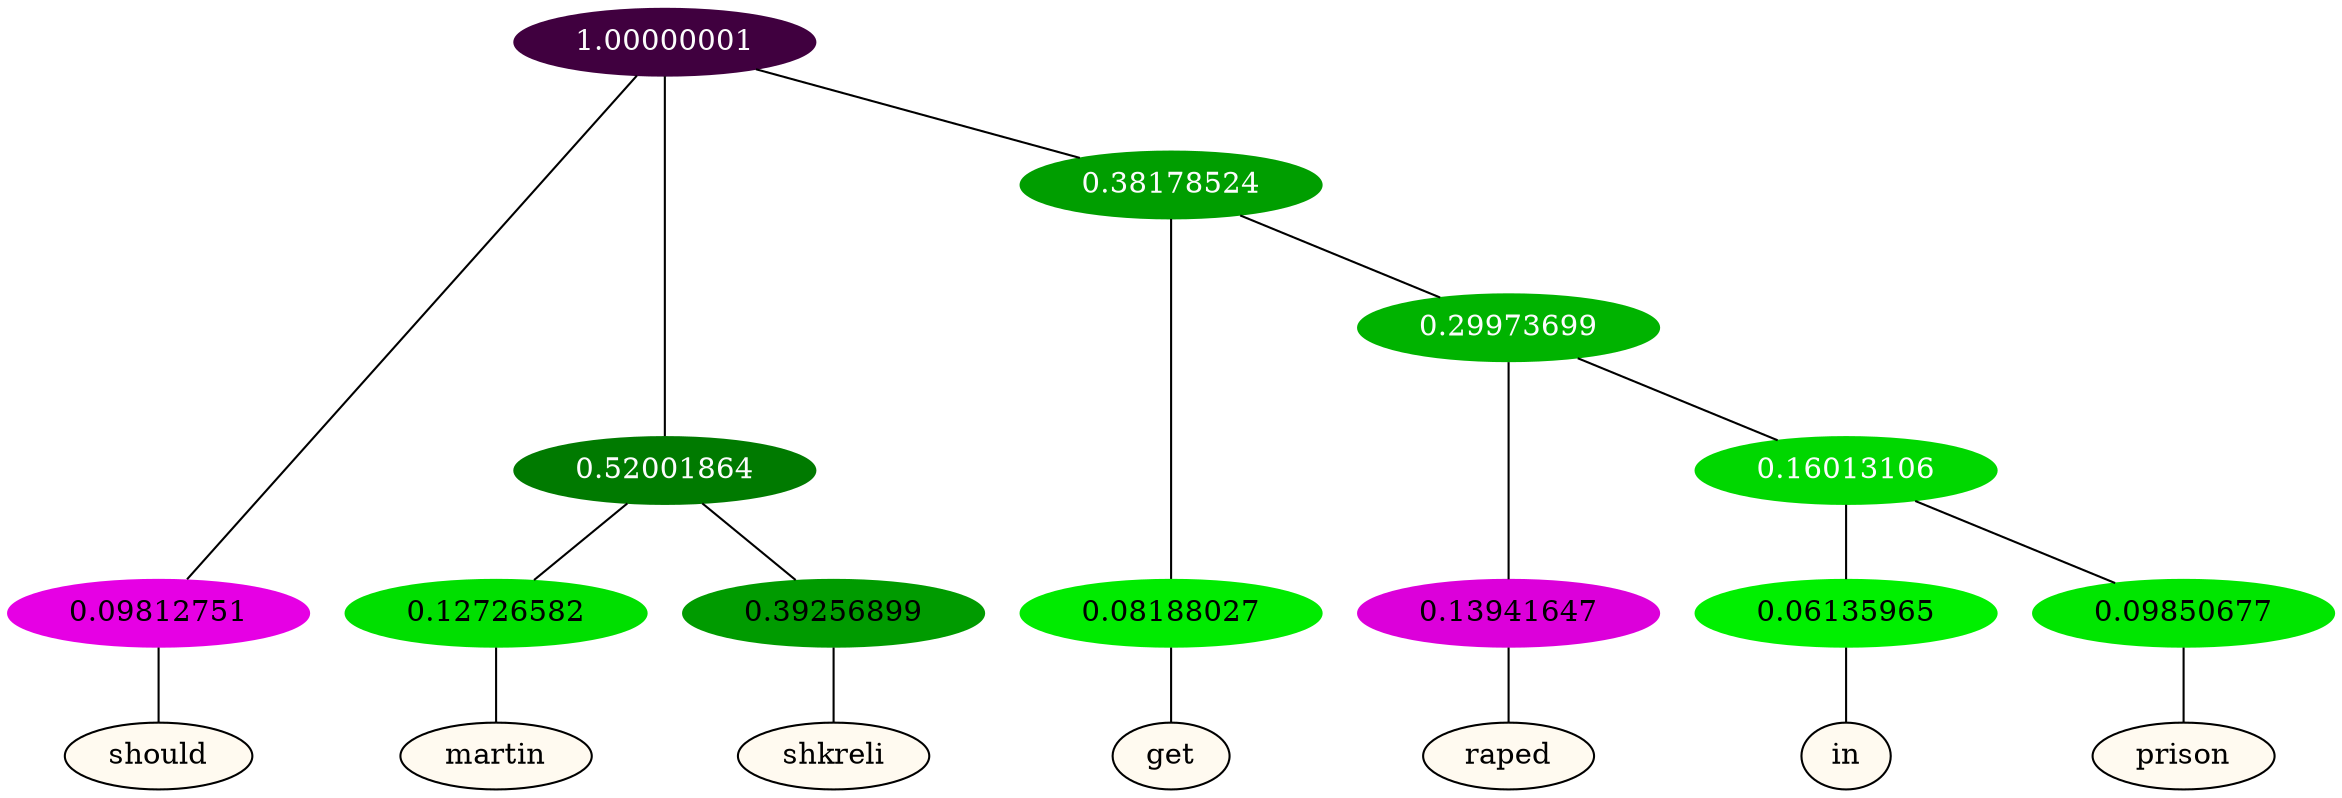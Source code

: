 graph {
	node [format=png height=0.15 nodesep=0.001 ordering=out overlap=prism overlap_scaling=0.01 ranksep=0.001 ratio=0.2 style=filled width=0.15]
	{
		rank=same
		a_w_1 [label=should color=black fillcolor=floralwhite style="filled,solid"]
		a_w_4 [label=martin color=black fillcolor=floralwhite style="filled,solid"]
		a_w_5 [label=shkreli color=black fillcolor=floralwhite style="filled,solid"]
		a_w_6 [label=get color=black fillcolor=floralwhite style="filled,solid"]
		a_w_8 [label=raped color=black fillcolor=floralwhite style="filled,solid"]
		a_w_10 [label=in color=black fillcolor=floralwhite style="filled,solid"]
		a_w_11 [label=prison color=black fillcolor=floralwhite style="filled,solid"]
	}
	a_n_1 -- a_w_1
	a_n_4 -- a_w_4
	a_n_5 -- a_w_5
	a_n_6 -- a_w_6
	a_n_8 -- a_w_8
	a_n_10 -- a_w_10
	a_n_11 -- a_w_11
	{
		rank=same
		a_n_1 [label=0.09812751 color="0.835 1.000 0.902" fontcolor=black]
		a_n_4 [label=0.12726582 color="0.334 1.000 0.873" fontcolor=black]
		a_n_5 [label=0.39256899 color="0.334 1.000 0.607" fontcolor=black]
		a_n_6 [label=0.08188027 color="0.334 1.000 0.918" fontcolor=black]
		a_n_8 [label=0.13941647 color="0.835 1.000 0.861" fontcolor=black]
		a_n_10 [label=0.06135965 color="0.334 1.000 0.939" fontcolor=black]
		a_n_11 [label=0.09850677 color="0.334 1.000 0.901" fontcolor=black]
	}
	a_n_0 [label=1.00000001 color="0.835 1.000 0.250" fontcolor=grey99]
	a_n_0 -- a_n_1
	a_n_2 [label=0.52001864 color="0.334 1.000 0.480" fontcolor=grey99]
	a_n_0 -- a_n_2
	a_n_3 [label=0.38178524 color="0.334 1.000 0.618" fontcolor=grey99]
	a_n_0 -- a_n_3
	a_n_2 -- a_n_4
	a_n_2 -- a_n_5
	a_n_3 -- a_n_6
	a_n_7 [label=0.29973699 color="0.334 1.000 0.700" fontcolor=grey99]
	a_n_3 -- a_n_7
	a_n_7 -- a_n_8
	a_n_9 [label=0.16013106 color="0.334 1.000 0.840" fontcolor=grey99]
	a_n_7 -- a_n_9
	a_n_9 -- a_n_10
	a_n_9 -- a_n_11
}

